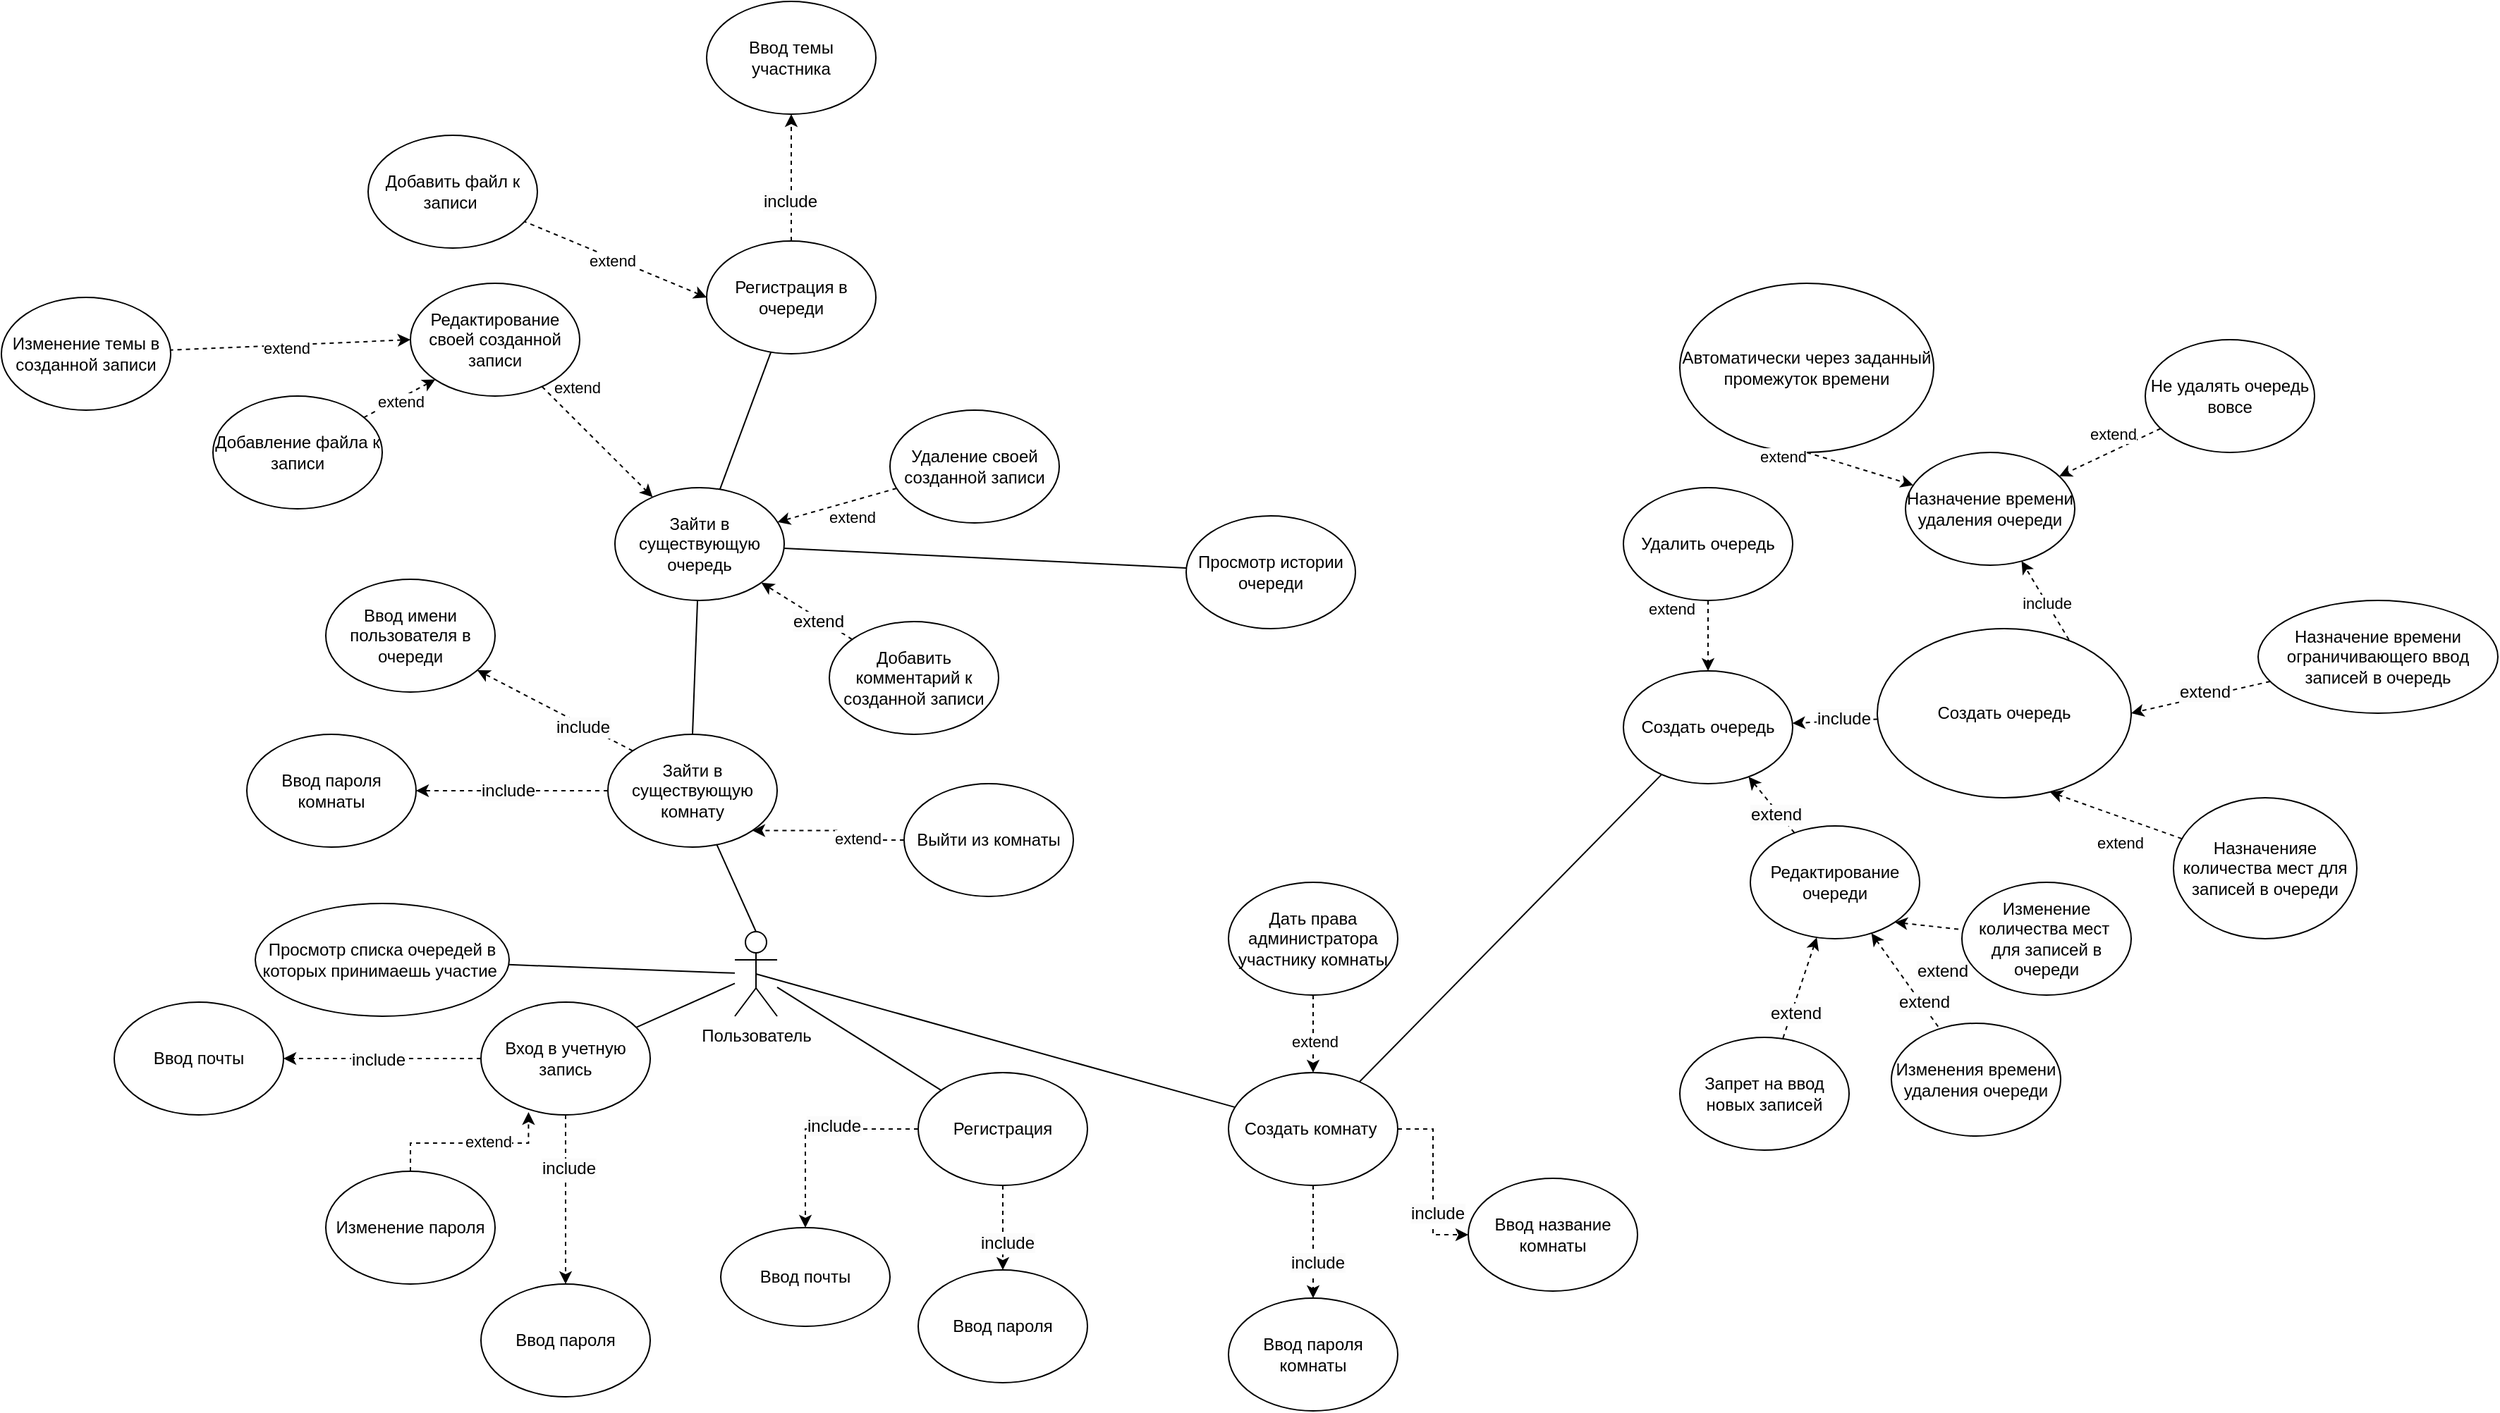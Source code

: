 <mxfile version="24.8.4" pages="2">
  <diagram name="Страница — 1" id="5Qfs2sBs59FR-lnpemvf">
    <mxGraphModel dx="2226" dy="2193" grid="1" gridSize="10" guides="1" tooltips="1" connect="1" arrows="1" fold="1" page="1" pageScale="1" pageWidth="827" pageHeight="1169" math="0" shadow="0">
      <root>
        <mxCell id="0" />
        <mxCell id="1" parent="0" />
        <mxCell id="XSZ275kqjQasvJSihVct-109" value="Пользователь&lt;div&gt;&lt;br&gt;&lt;/div&gt;" style="shape=umlActor;verticalLabelPosition=bottom;verticalAlign=top;html=1;outlineConnect=0;" vertex="1" parent="1">
          <mxGeometry x="770" y="-170" width="30" height="60" as="geometry" />
        </mxCell>
        <mxCell id="XSZ275kqjQasvJSihVct-110" style="edgeStyle=orthogonalEdgeStyle;rounded=0;orthogonalLoop=1;jettySize=auto;html=1;dashed=1;" edge="1" parent="1" source="XSZ275kqjQasvJSihVct-114" target="XSZ275kqjQasvJSihVct-116">
          <mxGeometry relative="1" as="geometry" />
        </mxCell>
        <mxCell id="XSZ275kqjQasvJSihVct-111" value="&lt;span style=&quot;font-size: 12px; text-wrap: wrap; background-color: rgb(251, 251, 251);&quot;&gt;include&lt;/span&gt;" style="edgeLabel;html=1;align=center;verticalAlign=middle;resizable=0;points=[];" vertex="1" connectable="0" parent="XSZ275kqjQasvJSihVct-110">
          <mxGeometry x="0.363" y="3" relative="1" as="geometry">
            <mxPoint as="offset" />
          </mxGeometry>
        </mxCell>
        <mxCell id="XSZ275kqjQasvJSihVct-112" style="edgeStyle=orthogonalEdgeStyle;rounded=0;orthogonalLoop=1;jettySize=auto;html=1;dashed=1;" edge="1" parent="1" source="XSZ275kqjQasvJSihVct-114" target="XSZ275kqjQasvJSihVct-115">
          <mxGeometry relative="1" as="geometry">
            <Array as="points">
              <mxPoint x="820" y="-30" />
            </Array>
          </mxGeometry>
        </mxCell>
        <mxCell id="XSZ275kqjQasvJSihVct-113" value="&lt;span style=&quot;font-size: 12px; text-wrap: wrap; background-color: rgb(251, 251, 251);&quot;&gt;include&lt;/span&gt;" style="edgeLabel;html=1;align=center;verticalAlign=middle;resizable=0;points=[];" vertex="1" connectable="0" parent="XSZ275kqjQasvJSihVct-112">
          <mxGeometry x="-0.193" y="-2" relative="1" as="geometry">
            <mxPoint as="offset" />
          </mxGeometry>
        </mxCell>
        <mxCell id="XSZ275kqjQasvJSihVct-114" value="Регистрация" style="ellipse;whiteSpace=wrap;html=1;" vertex="1" parent="1">
          <mxGeometry x="900" y="-70" width="120" height="80" as="geometry" />
        </mxCell>
        <mxCell id="XSZ275kqjQasvJSihVct-115" value="Ввод почты" style="ellipse;whiteSpace=wrap;html=1;" vertex="1" parent="1">
          <mxGeometry x="760" y="40" width="120" height="70" as="geometry" />
        </mxCell>
        <mxCell id="XSZ275kqjQasvJSihVct-116" value="Ввод пароля" style="ellipse;whiteSpace=wrap;html=1;" vertex="1" parent="1">
          <mxGeometry x="900" y="70" width="120" height="80" as="geometry" />
        </mxCell>
        <mxCell id="XSZ275kqjQasvJSihVct-117" style="edgeStyle=orthogonalEdgeStyle;rounded=0;orthogonalLoop=1;jettySize=auto;html=1;dashed=1;" edge="1" parent="1" source="XSZ275kqjQasvJSihVct-121" target="XSZ275kqjQasvJSihVct-123">
          <mxGeometry relative="1" as="geometry" />
        </mxCell>
        <mxCell id="XSZ275kqjQasvJSihVct-118" value="&lt;span style=&quot;font-size: 12px; text-wrap: wrap; background-color: rgb(251, 251, 251);&quot;&gt;include&lt;/span&gt;" style="edgeLabel;html=1;align=center;verticalAlign=middle;resizable=0;points=[];" vertex="1" connectable="0" parent="XSZ275kqjQasvJSihVct-117">
          <mxGeometry x="-0.377" y="2" relative="1" as="geometry">
            <mxPoint as="offset" />
          </mxGeometry>
        </mxCell>
        <mxCell id="XSZ275kqjQasvJSihVct-119" style="rounded=0;orthogonalLoop=1;jettySize=auto;html=1;dashed=1;" edge="1" parent="1" source="XSZ275kqjQasvJSihVct-121" target="XSZ275kqjQasvJSihVct-122">
          <mxGeometry relative="1" as="geometry" />
        </mxCell>
        <mxCell id="XSZ275kqjQasvJSihVct-120" value="&lt;span style=&quot;font-size: 12px; text-wrap: wrap; background-color: rgb(251, 251, 251);&quot;&gt;include&lt;/span&gt;" style="edgeLabel;html=1;align=center;verticalAlign=middle;resizable=0;points=[];" vertex="1" connectable="0" parent="XSZ275kqjQasvJSihVct-119">
          <mxGeometry x="0.045" y="1" relative="1" as="geometry">
            <mxPoint as="offset" />
          </mxGeometry>
        </mxCell>
        <mxCell id="XSZ275kqjQasvJSihVct-121" value="Вход в учетную запись" style="ellipse;whiteSpace=wrap;html=1;" vertex="1" parent="1">
          <mxGeometry x="590" y="-120" width="120" height="80" as="geometry" />
        </mxCell>
        <mxCell id="XSZ275kqjQasvJSihVct-122" value="Ввод почты" style="ellipse;whiteSpace=wrap;html=1;" vertex="1" parent="1">
          <mxGeometry x="330" y="-120" width="120" height="80" as="geometry" />
        </mxCell>
        <mxCell id="XSZ275kqjQasvJSihVct-123" value="Ввод пароля" style="ellipse;whiteSpace=wrap;html=1;" vertex="1" parent="1">
          <mxGeometry x="590" y="80" width="120" height="80" as="geometry" />
        </mxCell>
        <mxCell id="XSZ275kqjQasvJSihVct-124" value="" style="endArrow=none;html=1;rounded=0;" edge="1" parent="1" source="XSZ275kqjQasvJSihVct-121" target="XSZ275kqjQasvJSihVct-109">
          <mxGeometry width="50" height="50" relative="1" as="geometry">
            <mxPoint x="300" y="170" as="sourcePoint" />
            <mxPoint x="440" y="170" as="targetPoint" />
          </mxGeometry>
        </mxCell>
        <mxCell id="XSZ275kqjQasvJSihVct-125" value="" style="endArrow=none;html=1;rounded=0;" edge="1" parent="1" source="XSZ275kqjQasvJSihVct-114" target="XSZ275kqjQasvJSihVct-109">
          <mxGeometry width="50" height="50" relative="1" as="geometry">
            <mxPoint x="266" y="144" as="sourcePoint" />
            <mxPoint x="380" y="79" as="targetPoint" />
          </mxGeometry>
        </mxCell>
        <mxCell id="XSZ275kqjQasvJSihVct-126" value="Создать очередь" style="ellipse;whiteSpace=wrap;html=1;align=center;" vertex="1" parent="1">
          <mxGeometry x="1580" y="-385" width="180" height="120" as="geometry" />
        </mxCell>
        <mxCell id="XSZ275kqjQasvJSihVct-127" style="rounded=0;orthogonalLoop=1;jettySize=auto;html=1;dashed=1;entryX=0.68;entryY=0.966;entryDx=0;entryDy=0;entryPerimeter=0;" edge="1" parent="1" source="XSZ275kqjQasvJSihVct-129" target="XSZ275kqjQasvJSihVct-126">
          <mxGeometry relative="1" as="geometry" />
        </mxCell>
        <mxCell id="XSZ275kqjQasvJSihVct-128" value="extend" style="edgeLabel;html=1;align=center;verticalAlign=middle;resizable=0;points=[];" vertex="1" connectable="0" parent="XSZ275kqjQasvJSihVct-127">
          <mxGeometry x="-0.041" y="-3" relative="1" as="geometry">
            <mxPoint y="21" as="offset" />
          </mxGeometry>
        </mxCell>
        <mxCell id="XSZ275kqjQasvJSihVct-129" value="Назначенияе количества мест для записей в очереди" style="ellipse;whiteSpace=wrap;html=1;" vertex="1" parent="1">
          <mxGeometry x="1790" y="-265" width="130" height="100" as="geometry" />
        </mxCell>
        <mxCell id="XSZ275kqjQasvJSihVct-130" style="rounded=0;orthogonalLoop=1;jettySize=auto;html=1;dashed=1;endArrow=none;endFill=0;startArrow=classic;startFill=1;exitX=1;exitY=1;exitDx=0;exitDy=0;" edge="1" parent="1" source="XSZ275kqjQasvJSihVct-136" target="XSZ275kqjQasvJSihVct-140">
          <mxGeometry relative="1" as="geometry" />
        </mxCell>
        <mxCell id="XSZ275kqjQasvJSihVct-131" value="&lt;span style=&quot;font-size: 12px; text-wrap: wrap; background-color: rgb(251, 251, 251);&quot;&gt;extend&lt;/span&gt;" style="edgeLabel;html=1;align=center;verticalAlign=middle;resizable=0;points=[];" vertex="1" connectable="0" parent="XSZ275kqjQasvJSihVct-130">
          <mxGeometry x="-0.05" y="2" relative="1" as="geometry">
            <mxPoint x="10" y="34" as="offset" />
          </mxGeometry>
        </mxCell>
        <mxCell id="XSZ275kqjQasvJSihVct-132" style="rounded=0;orthogonalLoop=1;jettySize=auto;html=1;dashed=1;startArrow=classic;startFill=1;endArrow=none;endFill=0;" edge="1" parent="1" source="XSZ275kqjQasvJSihVct-136" target="XSZ275kqjQasvJSihVct-141">
          <mxGeometry relative="1" as="geometry" />
        </mxCell>
        <mxCell id="XSZ275kqjQasvJSihVct-133" value="&lt;span style=&quot;font-size: 12px; text-wrap: wrap; background-color: rgb(251, 251, 251);&quot;&gt;extend&lt;/span&gt;" style="edgeLabel;html=1;align=center;verticalAlign=middle;resizable=0;points=[];" vertex="1" connectable="0" parent="XSZ275kqjQasvJSihVct-132">
          <mxGeometry x="0.465" y="2" relative="1" as="geometry">
            <mxPoint as="offset" />
          </mxGeometry>
        </mxCell>
        <mxCell id="XSZ275kqjQasvJSihVct-134" style="rounded=0;orthogonalLoop=1;jettySize=auto;html=1;dashed=1;" edge="1" parent="1" source="XSZ275kqjQasvJSihVct-136" target="XSZ275kqjQasvJSihVct-188">
          <mxGeometry relative="1" as="geometry">
            <mxPoint x="1583.016" y="-195.473" as="targetPoint" />
          </mxGeometry>
        </mxCell>
        <mxCell id="XSZ275kqjQasvJSihVct-135" value="&lt;span style=&quot;font-size: 12px; text-wrap: wrap; background-color: rgb(251, 251, 251);&quot;&gt;extend&lt;/span&gt;" style="edgeLabel;html=1;align=center;verticalAlign=middle;resizable=0;points=[];" vertex="1" connectable="0" parent="XSZ275kqjQasvJSihVct-134">
          <mxGeometry x="-0.26" y="2" relative="1" as="geometry">
            <mxPoint as="offset" />
          </mxGeometry>
        </mxCell>
        <mxCell id="XSZ275kqjQasvJSihVct-136" value="Редактирование очереди" style="ellipse;whiteSpace=wrap;html=1;" vertex="1" parent="1">
          <mxGeometry x="1490" y="-245" width="120" height="80" as="geometry" />
        </mxCell>
        <mxCell id="XSZ275kqjQasvJSihVct-137" style="edgeStyle=orthogonalEdgeStyle;rounded=0;orthogonalLoop=1;jettySize=auto;html=1;dashed=1;" edge="1" parent="1" source="XSZ275kqjQasvJSihVct-139" target="XSZ275kqjQasvJSihVct-188">
          <mxGeometry relative="1" as="geometry">
            <mxPoint x="1960" y="-320" as="targetPoint" />
          </mxGeometry>
        </mxCell>
        <mxCell id="XSZ275kqjQasvJSihVct-138" value="extend" style="edgeLabel;html=1;align=center;verticalAlign=middle;resizable=0;points=[];" vertex="1" connectable="0" parent="XSZ275kqjQasvJSihVct-137">
          <mxGeometry x="-0.759" relative="1" as="geometry">
            <mxPoint x="-26" as="offset" />
          </mxGeometry>
        </mxCell>
        <mxCell id="XSZ275kqjQasvJSihVct-139" value="Удалить очередь" style="ellipse;whiteSpace=wrap;html=1;" vertex="1" parent="1">
          <mxGeometry x="1400" y="-485" width="120" height="80" as="geometry" />
        </mxCell>
        <mxCell id="XSZ275kqjQasvJSihVct-140" value="Изменение количества мест&amp;nbsp; для записей в очереди" style="ellipse;whiteSpace=wrap;html=1;" vertex="1" parent="1">
          <mxGeometry x="1640" y="-205" width="120" height="80" as="geometry" />
        </mxCell>
        <mxCell id="XSZ275kqjQasvJSihVct-141" value="Запрет на ввод новых записей" style="ellipse;whiteSpace=wrap;html=1;" vertex="1" parent="1">
          <mxGeometry x="1440" y="-95.0" width="120" height="80" as="geometry" />
        </mxCell>
        <mxCell id="XSZ275kqjQasvJSihVct-142" style="rounded=0;orthogonalLoop=1;jettySize=auto;html=1;entryX=1;entryY=0.5;entryDx=0;entryDy=0;dashed=1;" edge="1" parent="1" source="XSZ275kqjQasvJSihVct-144" target="XSZ275kqjQasvJSihVct-126">
          <mxGeometry relative="1" as="geometry" />
        </mxCell>
        <mxCell id="XSZ275kqjQasvJSihVct-143" value="&lt;span style=&quot;font-size: 12px; text-wrap: wrap; background-color: rgb(251, 251, 251);&quot;&gt;extend&lt;/span&gt;" style="edgeLabel;html=1;align=center;verticalAlign=middle;resizable=0;points=[];" vertex="1" connectable="0" parent="XSZ275kqjQasvJSihVct-142">
          <mxGeometry x="-0.028" y="3" relative="1" as="geometry">
            <mxPoint y="-7" as="offset" />
          </mxGeometry>
        </mxCell>
        <mxCell id="XSZ275kqjQasvJSihVct-144" value="Назначение времени ограничивающего ввод записей в очередь" style="ellipse;whiteSpace=wrap;html=1;" vertex="1" parent="1">
          <mxGeometry x="1850" y="-405" width="170" height="80" as="geometry" />
        </mxCell>
        <mxCell id="XSZ275kqjQasvJSihVct-145" style="edgeStyle=orthogonalEdgeStyle;rounded=0;orthogonalLoop=1;jettySize=auto;html=1;dashed=1;entryX=1;entryY=1;entryDx=0;entryDy=0;" edge="1" parent="1" source="XSZ275kqjQasvJSihVct-147" target="XSZ275kqjQasvJSihVct-183">
          <mxGeometry relative="1" as="geometry">
            <mxPoint x="800" y="-475" as="targetPoint" />
            <mxPoint x="860.0" y="-424.923" as="sourcePoint" />
          </mxGeometry>
        </mxCell>
        <mxCell id="XSZ275kqjQasvJSihVct-146" value="extend" style="edgeLabel;html=1;align=center;verticalAlign=middle;resizable=0;points=[];" vertex="1" connectable="0" parent="XSZ275kqjQasvJSihVct-145">
          <mxGeometry x="-0.424" y="-1" relative="1" as="geometry">
            <mxPoint as="offset" />
          </mxGeometry>
        </mxCell>
        <mxCell id="XSZ275kqjQasvJSihVct-147" value="Выйти из комнаты" style="ellipse;whiteSpace=wrap;html=1;" vertex="1" parent="1">
          <mxGeometry x="890" y="-275" width="120" height="80" as="geometry" />
        </mxCell>
        <mxCell id="XSZ275kqjQasvJSihVct-148" value="Просмотр списка очередей в которых принимаешь участие&amp;nbsp;" style="ellipse;whiteSpace=wrap;html=1;" vertex="1" parent="1">
          <mxGeometry x="430" y="-190" width="180" height="80" as="geometry" />
        </mxCell>
        <mxCell id="XSZ275kqjQasvJSihVct-149" value="" style="endArrow=none;html=1;rounded=0;" edge="1" parent="1" source="XSZ275kqjQasvJSihVct-109" target="XSZ275kqjQasvJSihVct-148">
          <mxGeometry width="50" height="50" relative="1" as="geometry">
            <mxPoint x="570" y="-130" as="sourcePoint" />
            <mxPoint x="620" y="-180" as="targetPoint" />
          </mxGeometry>
        </mxCell>
        <mxCell id="XSZ275kqjQasvJSihVct-150" style="rounded=0;orthogonalLoop=1;jettySize=auto;html=1;dashed=1;exitX=0;exitY=0;exitDx=0;exitDy=0;" edge="1" parent="1" source="XSZ275kqjQasvJSihVct-183" target="XSZ275kqjQasvJSihVct-155">
          <mxGeometry relative="1" as="geometry" />
        </mxCell>
        <mxCell id="XSZ275kqjQasvJSihVct-151" value="&lt;span style=&quot;font-size: 12px; text-wrap: wrap; background-color: rgb(251, 251, 251);&quot;&gt;include&lt;/span&gt;" style="edgeLabel;html=1;align=center;verticalAlign=middle;resizable=0;points=[];" vertex="1" connectable="0" parent="XSZ275kqjQasvJSihVct-150">
          <mxGeometry x="-0.364" y="1" relative="1" as="geometry">
            <mxPoint as="offset" />
          </mxGeometry>
        </mxCell>
        <mxCell id="XSZ275kqjQasvJSihVct-152" style="edgeStyle=orthogonalEdgeStyle;rounded=0;orthogonalLoop=1;jettySize=auto;html=1;dashed=1;" edge="1" parent="1" source="XSZ275kqjQasvJSihVct-183" target="XSZ275kqjQasvJSihVct-157">
          <mxGeometry relative="1" as="geometry" />
        </mxCell>
        <mxCell id="XSZ275kqjQasvJSihVct-153" value="&lt;span style=&quot;font-size: 12px; text-wrap: wrap; background-color: rgb(251, 251, 251);&quot;&gt;include&lt;/span&gt;" style="edgeLabel;html=1;align=center;verticalAlign=middle;resizable=0;points=[];" vertex="1" connectable="0" parent="XSZ275kqjQasvJSihVct-152">
          <mxGeometry x="0.05" relative="1" as="geometry">
            <mxPoint as="offset" />
          </mxGeometry>
        </mxCell>
        <mxCell id="XSZ275kqjQasvJSihVct-154" value="Регистрация в очереди" style="ellipse;whiteSpace=wrap;html=1;" vertex="1" parent="1">
          <mxGeometry x="750" y="-660" width="120" height="80" as="geometry" />
        </mxCell>
        <mxCell id="XSZ275kqjQasvJSihVct-155" value="Ввод имени пользователя в очереди" style="ellipse;whiteSpace=wrap;html=1;" vertex="1" parent="1">
          <mxGeometry x="480" y="-420" width="120" height="80" as="geometry" />
        </mxCell>
        <mxCell id="XSZ275kqjQasvJSihVct-156" value="Ввод темы участника" style="ellipse;whiteSpace=wrap;html=1;" vertex="1" parent="1">
          <mxGeometry x="750" y="-830" width="120" height="80" as="geometry" />
        </mxCell>
        <mxCell id="XSZ275kqjQasvJSihVct-157" value="Ввод пароля комнаты" style="ellipse;whiteSpace=wrap;html=1;" vertex="1" parent="1">
          <mxGeometry x="424" y="-310" width="120" height="80" as="geometry" />
        </mxCell>
        <mxCell id="XSZ275kqjQasvJSihVct-158" style="rounded=0;orthogonalLoop=1;jettySize=auto;html=1;dashed=1;" edge="1" parent="1" source="XSZ275kqjQasvJSihVct-160" target="XSZ275kqjQasvJSihVct-212">
          <mxGeometry relative="1" as="geometry">
            <mxPoint x="680" y="-610" as="targetPoint" />
          </mxGeometry>
        </mxCell>
        <mxCell id="XSZ275kqjQasvJSihVct-159" value="extend" style="edgeLabel;html=1;align=center;verticalAlign=middle;resizable=0;points=[];" vertex="1" connectable="0" parent="XSZ275kqjQasvJSihVct-158">
          <mxGeometry x="-0.721" y="-1" relative="1" as="geometry">
            <mxPoint x="14" y="-11" as="offset" />
          </mxGeometry>
        </mxCell>
        <mxCell id="XSZ275kqjQasvJSihVct-160" value="Редактирование своей созданной записи" style="ellipse;whiteSpace=wrap;html=1;" vertex="1" parent="1">
          <mxGeometry x="540" y="-630" width="120" height="80" as="geometry" />
        </mxCell>
        <mxCell id="XSZ275kqjQasvJSihVct-161" style="edgeStyle=orthogonalEdgeStyle;rounded=0;orthogonalLoop=1;jettySize=auto;html=1;dashed=1;entryX=0.281;entryY=0.975;entryDx=0;entryDy=0;entryPerimeter=0;" edge="1" parent="1" source="XSZ275kqjQasvJSihVct-164" target="XSZ275kqjQasvJSihVct-121">
          <mxGeometry relative="1" as="geometry" />
        </mxCell>
        <mxCell id="XSZ275kqjQasvJSihVct-162" value="&lt;span style=&quot;color: rgba(0, 0, 0, 0); font-family: monospace; font-size: 0px; text-align: start; background-color: rgb(251, 251, 251);&quot;&gt;%3CmxGraphModel%3E%3Croot%3E%3CmxCell%20id%3D%220%22%2F%3E%3CmxCell%20id%3D%221%22%20parent%3D%220%22%2F%3E%3CmxCell%20id%3D%222%22%20value%3D%22extend%22%20style%3D%22text%3Bhtml%3D1%3Balign%3Dcenter%3BverticalAlign%3Dmiddle%3BwhiteSpace%3Dwrap%3Brounded%3D0%3B%22%20vertex%3D%221%22%20parent%3D%221%22%3E%3CmxGeometry%20x%3D%22230%22%20y%3D%2220%22%20width%3D%2260%22%20height%3D%2230%22%20as%3D%22geometry%22%2F%3E%3C%2FmxCell%3E%3C%2Froot%3E%3C%2FmxGraphModel%3уч&lt;/span&gt;" style="edgeLabel;html=1;align=center;verticalAlign=middle;resizable=0;points=[];" vertex="1" connectable="0" parent="XSZ275kqjQasvJSihVct-161">
          <mxGeometry x="-0.44" y="5" relative="1" as="geometry">
            <mxPoint as="offset" />
          </mxGeometry>
        </mxCell>
        <mxCell id="XSZ275kqjQasvJSihVct-163" value="extend" style="edgeLabel;html=1;align=center;verticalAlign=middle;resizable=0;points=[];" vertex="1" connectable="0" parent="XSZ275kqjQasvJSihVct-161">
          <mxGeometry x="0.19" y="1" relative="1" as="geometry">
            <mxPoint as="offset" />
          </mxGeometry>
        </mxCell>
        <mxCell id="XSZ275kqjQasvJSihVct-164" value="Изменение пароля" style="ellipse;whiteSpace=wrap;html=1;" vertex="1" parent="1">
          <mxGeometry x="480" width="120" height="80" as="geometry" />
        </mxCell>
        <mxCell id="XSZ275kqjQasvJSihVct-165" value="Назначение времени удаления очереди" style="ellipse;whiteSpace=wrap;html=1;" vertex="1" parent="1">
          <mxGeometry x="1600" y="-510" width="120" height="80" as="geometry" />
        </mxCell>
        <mxCell id="XSZ275kqjQasvJSihVct-166" style="rounded=0;orthogonalLoop=1;jettySize=auto;html=1;dashed=1;exitX=0.755;exitY=0.066;exitDx=0;exitDy=0;exitPerimeter=0;" edge="1" parent="1" source="XSZ275kqjQasvJSihVct-126" target="XSZ275kqjQasvJSihVct-165">
          <mxGeometry relative="1" as="geometry">
            <mxPoint x="1980" y="-290" as="sourcePoint" />
            <mxPoint x="2080" y="-360" as="targetPoint" />
          </mxGeometry>
        </mxCell>
        <mxCell id="XSZ275kqjQasvJSihVct-167" value="include" style="edgeLabel;html=1;align=center;verticalAlign=middle;resizable=0;points=[];" vertex="1" connectable="0" parent="XSZ275kqjQasvJSihVct-166">
          <mxGeometry x="-0.07" relative="1" as="geometry">
            <mxPoint as="offset" />
          </mxGeometry>
        </mxCell>
        <mxCell id="XSZ275kqjQasvJSihVct-168" value="Не удалять очередь&lt;div&gt;вовсе&lt;/div&gt;" style="ellipse;whiteSpace=wrap;html=1;" vertex="1" parent="1">
          <mxGeometry x="1770" y="-590" width="120" height="80" as="geometry" />
        </mxCell>
        <mxCell id="XSZ275kqjQasvJSihVct-169" style="rounded=0;orthogonalLoop=1;jettySize=auto;html=1;dashed=1;" edge="1" parent="1" source="XSZ275kqjQasvJSihVct-168" target="XSZ275kqjQasvJSihVct-165">
          <mxGeometry relative="1" as="geometry">
            <mxPoint x="2200" y="-510" as="targetPoint" />
            <mxPoint x="2200" y="-560" as="sourcePoint" />
          </mxGeometry>
        </mxCell>
        <mxCell id="XSZ275kqjQasvJSihVct-170" value="extend" style="edgeLabel;html=1;align=center;verticalAlign=middle;resizable=0;points=[];" vertex="1" connectable="0" parent="XSZ275kqjQasvJSihVct-169">
          <mxGeometry x="-0.759" relative="1" as="geometry">
            <mxPoint x="-26" as="offset" />
          </mxGeometry>
        </mxCell>
        <mxCell id="XSZ275kqjQasvJSihVct-171" value="Автоматически через заданный промежуток времени" style="ellipse;whiteSpace=wrap;html=1;" vertex="1" parent="1">
          <mxGeometry x="1440" y="-630" width="180" height="120" as="geometry" />
        </mxCell>
        <mxCell id="XSZ275kqjQasvJSihVct-172" style="rounded=0;orthogonalLoop=1;jettySize=auto;html=1;dashed=1;exitX=0.5;exitY=1;exitDx=0;exitDy=0;" edge="1" parent="1" source="XSZ275kqjQasvJSihVct-171" target="XSZ275kqjQasvJSihVct-165">
          <mxGeometry relative="1" as="geometry">
            <mxPoint x="2160" y="-450" as="targetPoint" />
            <mxPoint x="2250" y="-450" as="sourcePoint" />
          </mxGeometry>
        </mxCell>
        <mxCell id="XSZ275kqjQasvJSihVct-173" value="extend" style="edgeLabel;html=1;align=center;verticalAlign=middle;resizable=0;points=[];" vertex="1" connectable="0" parent="XSZ275kqjQasvJSihVct-172">
          <mxGeometry x="-0.759" relative="1" as="geometry">
            <mxPoint x="-26" as="offset" />
          </mxGeometry>
        </mxCell>
        <mxCell id="XSZ275kqjQasvJSihVct-174" value="Изменения времени удаления очереди" style="ellipse;whiteSpace=wrap;html=1;" vertex="1" parent="1">
          <mxGeometry x="1590" y="-105.0" width="120" height="80" as="geometry" />
        </mxCell>
        <mxCell id="XSZ275kqjQasvJSihVct-175" style="rounded=0;orthogonalLoop=1;jettySize=auto;html=1;dashed=1;startArrow=classic;startFill=1;endArrow=none;endFill=0;" edge="1" parent="1" source="XSZ275kqjQasvJSihVct-136" target="XSZ275kqjQasvJSihVct-174">
          <mxGeometry relative="1" as="geometry">
            <mxPoint x="1950" y="-19.52" as="sourcePoint" />
            <mxPoint x="1950" y="90.48" as="targetPoint" />
          </mxGeometry>
        </mxCell>
        <mxCell id="XSZ275kqjQasvJSihVct-176" value="&lt;span style=&quot;font-size: 12px; text-wrap: wrap; background-color: rgb(251, 251, 251);&quot;&gt;extend&lt;/span&gt;" style="edgeLabel;html=1;align=center;verticalAlign=middle;resizable=0;points=[];" vertex="1" connectable="0" parent="XSZ275kqjQasvJSihVct-175">
          <mxGeometry x="0.465" y="2" relative="1" as="geometry">
            <mxPoint as="offset" />
          </mxGeometry>
        </mxCell>
        <mxCell id="XSZ275kqjQasvJSihVct-177" value="Удаление своей созданной записи" style="ellipse;whiteSpace=wrap;html=1;" vertex="1" parent="1">
          <mxGeometry x="880" y="-540" width="120" height="80" as="geometry" />
        </mxCell>
        <mxCell id="XSZ275kqjQasvJSihVct-178" style="rounded=0;orthogonalLoop=1;jettySize=auto;html=1;dashed=1;" edge="1" parent="1" source="XSZ275kqjQasvJSihVct-177" target="XSZ275kqjQasvJSihVct-212">
          <mxGeometry relative="1" as="geometry">
            <mxPoint x="797" y="-607" as="targetPoint" />
            <mxPoint x="880" y="-575" as="sourcePoint" />
          </mxGeometry>
        </mxCell>
        <mxCell id="XSZ275kqjQasvJSihVct-179" value="extend" style="edgeLabel;html=1;align=center;verticalAlign=middle;resizable=0;points=[];" vertex="1" connectable="0" parent="XSZ275kqjQasvJSihVct-178">
          <mxGeometry x="-0.424" y="-1" relative="1" as="geometry">
            <mxPoint x="-7" y="14" as="offset" />
          </mxGeometry>
        </mxCell>
        <mxCell id="XSZ275kqjQasvJSihVct-180" value="Изменение темы в созданной записи" style="ellipse;whiteSpace=wrap;html=1;" vertex="1" parent="1">
          <mxGeometry x="250" y="-620" width="120" height="80" as="geometry" />
        </mxCell>
        <mxCell id="XSZ275kqjQasvJSihVct-181" style="rounded=0;orthogonalLoop=1;jettySize=auto;html=1;dashed=1;startArrow=classic;startFill=1;endArrow=none;endFill=0;" edge="1" parent="1" target="XSZ275kqjQasvJSihVct-180">
          <mxGeometry relative="1" as="geometry">
            <mxPoint x="540" y="-590" as="sourcePoint" />
            <mxPoint x="450.471" y="-551.63" as="targetPoint" />
          </mxGeometry>
        </mxCell>
        <mxCell id="XSZ275kqjQasvJSihVct-182" value="extend" style="edgeLabel;html=1;align=center;verticalAlign=middle;resizable=0;points=[];" vertex="1" connectable="0" parent="XSZ275kqjQasvJSihVct-181">
          <mxGeometry x="0.039" y="2" relative="1" as="geometry">
            <mxPoint as="offset" />
          </mxGeometry>
        </mxCell>
        <mxCell id="XSZ275kqjQasvJSihVct-183" value="Зайти в существующую комнату" style="ellipse;whiteSpace=wrap;html=1;" vertex="1" parent="1">
          <mxGeometry x="680" y="-310" width="120" height="80" as="geometry" />
        </mxCell>
        <mxCell id="XSZ275kqjQasvJSihVct-184" value="" style="endArrow=none;html=1;rounded=0;entryX=0.5;entryY=0;entryDx=0;entryDy=0;entryPerimeter=0;" edge="1" parent="1" source="XSZ275kqjQasvJSihVct-183" target="XSZ275kqjQasvJSihVct-109">
          <mxGeometry width="50" height="50" relative="1" as="geometry">
            <mxPoint x="1131.488" y="-181.146" as="sourcePoint" />
            <mxPoint x="880" y="-200" as="targetPoint" />
          </mxGeometry>
        </mxCell>
        <mxCell id="XSZ275kqjQasvJSihVct-185" value="Добавить файл к записи&amp;nbsp;" style="ellipse;whiteSpace=wrap;html=1;" vertex="1" parent="1">
          <mxGeometry x="510" y="-735" width="120" height="80" as="geometry" />
        </mxCell>
        <mxCell id="XSZ275kqjQasvJSihVct-186" style="rounded=0;orthogonalLoop=1;jettySize=auto;html=1;dashed=1;startArrow=classic;startFill=1;endArrow=none;endFill=0;exitX=0;exitY=0.5;exitDx=0;exitDy=0;" edge="1" parent="1" source="XSZ275kqjQasvJSihVct-154" target="XSZ275kqjQasvJSihVct-185">
          <mxGeometry relative="1" as="geometry">
            <mxPoint x="755" y="-675" as="sourcePoint" />
            <mxPoint x="710" y="-765" as="targetPoint" />
          </mxGeometry>
        </mxCell>
        <mxCell id="XSZ275kqjQasvJSihVct-187" value="extend" style="edgeLabel;html=1;align=center;verticalAlign=middle;resizable=0;points=[];" vertex="1" connectable="0" parent="XSZ275kqjQasvJSihVct-186">
          <mxGeometry x="0.039" y="2" relative="1" as="geometry">
            <mxPoint as="offset" />
          </mxGeometry>
        </mxCell>
        <mxCell id="XSZ275kqjQasvJSihVct-188" value="Создать очередь" style="ellipse;whiteSpace=wrap;html=1;" vertex="1" parent="1">
          <mxGeometry x="1400" y="-355" width="120" height="80" as="geometry" />
        </mxCell>
        <mxCell id="XSZ275kqjQasvJSihVct-189" style="rounded=0;orthogonalLoop=1;jettySize=auto;html=1;dashed=1;" edge="1" parent="1" source="XSZ275kqjQasvJSihVct-126" target="XSZ275kqjQasvJSihVct-188">
          <mxGeometry relative="1" as="geometry">
            <mxPoint x="1230" y="-185" as="sourcePoint" />
            <mxPoint x="1150" y="-115" as="targetPoint" />
          </mxGeometry>
        </mxCell>
        <mxCell id="XSZ275kqjQasvJSihVct-190" value="&lt;span style=&quot;font-size: 12px; text-wrap: wrap; background-color: rgb(251, 251, 251);&quot;&gt;include&lt;/span&gt;" style="edgeLabel;html=1;align=center;verticalAlign=middle;resizable=0;points=[];" vertex="1" connectable="0" parent="XSZ275kqjQasvJSihVct-189">
          <mxGeometry x="-0.193" y="-2" relative="1" as="geometry">
            <mxPoint as="offset" />
          </mxGeometry>
        </mxCell>
        <mxCell id="XSZ275kqjQasvJSihVct-191" value="Добавить комментарий к созданной записи" style="ellipse;whiteSpace=wrap;html=1;" vertex="1" parent="1">
          <mxGeometry x="837" y="-390" width="120" height="80" as="geometry" />
        </mxCell>
        <mxCell id="XSZ275kqjQasvJSihVct-192" style="rounded=0;orthogonalLoop=1;jettySize=auto;html=1;dashed=1;" edge="1" parent="1" source="XSZ275kqjQasvJSihVct-191" target="XSZ275kqjQasvJSihVct-212">
          <mxGeometry relative="1" as="geometry">
            <mxPoint x="1240" y="-240" as="targetPoint" />
            <mxPoint x="1607" y="-144" as="sourcePoint" />
          </mxGeometry>
        </mxCell>
        <mxCell id="XSZ275kqjQasvJSihVct-193" value="&lt;span style=&quot;font-size: 12px; text-wrap: wrap; background-color: rgb(251, 251, 251);&quot;&gt;extend&lt;/span&gt;" style="edgeLabel;html=1;align=center;verticalAlign=middle;resizable=0;points=[];" vertex="1" connectable="0" parent="XSZ275kqjQasvJSihVct-192">
          <mxGeometry x="-0.26" y="2" relative="1" as="geometry">
            <mxPoint as="offset" />
          </mxGeometry>
        </mxCell>
        <mxCell id="XSZ275kqjQasvJSihVct-194" value="Добавление файла к записи" style="ellipse;whiteSpace=wrap;html=1;" vertex="1" parent="1">
          <mxGeometry x="400" y="-550" width="120" height="80" as="geometry" />
        </mxCell>
        <mxCell id="XSZ275kqjQasvJSihVct-195" style="rounded=0;orthogonalLoop=1;jettySize=auto;html=1;dashed=1;startArrow=classic;startFill=1;endArrow=none;endFill=0;exitX=0;exitY=1;exitDx=0;exitDy=0;" edge="1" parent="1" source="XSZ275kqjQasvJSihVct-160" target="XSZ275kqjQasvJSihVct-194">
          <mxGeometry relative="1" as="geometry">
            <mxPoint x="550" y="-580" as="sourcePoint" />
            <mxPoint x="380" y="-572" as="targetPoint" />
          </mxGeometry>
        </mxCell>
        <mxCell id="XSZ275kqjQasvJSihVct-196" value="extend" style="edgeLabel;html=1;align=center;verticalAlign=middle;resizable=0;points=[];" vertex="1" connectable="0" parent="XSZ275kqjQasvJSihVct-195">
          <mxGeometry x="0.039" y="2" relative="1" as="geometry">
            <mxPoint as="offset" />
          </mxGeometry>
        </mxCell>
        <mxCell id="XSZ275kqjQasvJSihVct-197" value="Просмотр истории очереди" style="ellipse;whiteSpace=wrap;html=1;" vertex="1" parent="1">
          <mxGeometry x="1090" y="-465" width="120" height="80" as="geometry" />
        </mxCell>
        <mxCell id="XSZ275kqjQasvJSihVct-198" value="" style="endArrow=none;html=1;rounded=0;" edge="1" parent="1" source="XSZ275kqjQasvJSihVct-212" target="XSZ275kqjQasvJSihVct-197">
          <mxGeometry width="50" height="50" relative="1" as="geometry">
            <mxPoint x="766" y="-310" as="sourcePoint" />
            <mxPoint x="795" y="-140" as="targetPoint" />
          </mxGeometry>
        </mxCell>
        <mxCell id="XSZ275kqjQasvJSihVct-199" value="" style="endArrow=none;html=1;rounded=0;exitX=0.5;exitY=0.5;exitDx=0;exitDy=0;exitPerimeter=0;" edge="1" parent="1" source="XSZ275kqjQasvJSihVct-109" target="XSZ275kqjQasvJSihVct-200">
          <mxGeometry width="50" height="50" relative="1" as="geometry">
            <mxPoint x="1130" y="-120" as="sourcePoint" />
            <mxPoint x="1180" y="-170" as="targetPoint" />
          </mxGeometry>
        </mxCell>
        <mxCell id="XSZ275kqjQasvJSihVct-200" value="Cоздать комнату&amp;nbsp;" style="ellipse;whiteSpace=wrap;html=1;" vertex="1" parent="1">
          <mxGeometry x="1120" y="-70" width="120" height="80" as="geometry" />
        </mxCell>
        <mxCell id="XSZ275kqjQasvJSihVct-201" style="edgeStyle=orthogonalEdgeStyle;rounded=0;orthogonalLoop=1;jettySize=auto;html=1;dashed=1;" edge="1" parent="1" source="XSZ275kqjQasvJSihVct-200" target="XSZ275kqjQasvJSihVct-203">
          <mxGeometry relative="1" as="geometry">
            <mxPoint x="1150.0" y="10" as="sourcePoint" />
          </mxGeometry>
        </mxCell>
        <mxCell id="XSZ275kqjQasvJSihVct-202" value="&lt;span style=&quot;font-size: 12px; text-wrap: wrap; background-color: rgb(251, 251, 251);&quot;&gt;include&lt;/span&gt;" style="edgeLabel;html=1;align=center;verticalAlign=middle;resizable=0;points=[];" vertex="1" connectable="0" parent="XSZ275kqjQasvJSihVct-201">
          <mxGeometry x="0.363" y="3" relative="1" as="geometry">
            <mxPoint as="offset" />
          </mxGeometry>
        </mxCell>
        <mxCell id="XSZ275kqjQasvJSihVct-203" value="Ввод пароля комнаты" style="ellipse;whiteSpace=wrap;html=1;" vertex="1" parent="1">
          <mxGeometry x="1120" y="90" width="120" height="80" as="geometry" />
        </mxCell>
        <mxCell id="XSZ275kqjQasvJSihVct-204" value="Ввод название комнаты" style="ellipse;whiteSpace=wrap;html=1;" vertex="1" parent="1">
          <mxGeometry x="1290" y="5" width="120" height="80" as="geometry" />
        </mxCell>
        <mxCell id="XSZ275kqjQasvJSihVct-205" style="edgeStyle=orthogonalEdgeStyle;rounded=0;orthogonalLoop=1;jettySize=auto;html=1;dashed=1;" edge="1" parent="1" source="XSZ275kqjQasvJSihVct-200" target="XSZ275kqjQasvJSihVct-204">
          <mxGeometry relative="1" as="geometry">
            <mxPoint x="1190" y="20" as="sourcePoint" />
            <mxPoint x="1190" y="100" as="targetPoint" />
          </mxGeometry>
        </mxCell>
        <mxCell id="XSZ275kqjQasvJSihVct-206" value="&lt;span style=&quot;font-size: 12px; text-wrap: wrap; background-color: rgb(251, 251, 251);&quot;&gt;include&lt;/span&gt;" style="edgeLabel;html=1;align=center;verticalAlign=middle;resizable=0;points=[];" vertex="1" connectable="0" parent="XSZ275kqjQasvJSihVct-205">
          <mxGeometry x="0.363" y="3" relative="1" as="geometry">
            <mxPoint as="offset" />
          </mxGeometry>
        </mxCell>
        <mxCell id="XSZ275kqjQasvJSihVct-207" style="edgeStyle=orthogonalEdgeStyle;rounded=0;orthogonalLoop=1;jettySize=auto;html=1;dashed=1;" edge="1" parent="1" source="XSZ275kqjQasvJSihVct-210" target="XSZ275kqjQasvJSihVct-200">
          <mxGeometry relative="1" as="geometry">
            <mxPoint x="1380" y="-145" as="sourcePoint" />
            <mxPoint x="644" y="93" as="targetPoint" />
          </mxGeometry>
        </mxCell>
        <mxCell id="XSZ275kqjQasvJSihVct-208" value="&lt;span style=&quot;color: rgba(0, 0, 0, 0); font-family: monospace; font-size: 0px; text-align: start; background-color: rgb(251, 251, 251);&quot;&gt;%3CmxGraphModel%3E%3Croot%3E%3CmxCell%20id%3D%220%22%2F%3E%3CmxCell%20id%3D%221%22%20parent%3D%220%22%2F%3E%3CmxCell%20id%3D%222%22%20value%3D%22extend%22%20style%3D%22text%3Bhtml%3D1%3Balign%3Dcenter%3BverticalAlign%3Dmiddle%3BwhiteSpace%3Dwrap%3Brounded%3D0%3B%22%20vertex%3D%221%22%20parent%3D%221%22%3E%3CmxGeometry%20x%3D%22230%22%20y%3D%2220%22%20width%3D%2260%22%20height%3D%2230%22%20as%3D%22geometry%22%2F%3E%3C%2FmxCell%3E%3C%2Froot%3E%3C%2FmxGraphModel%3уч&lt;/span&gt;" style="edgeLabel;html=1;align=center;verticalAlign=middle;resizable=0;points=[];" vertex="1" connectable="0" parent="XSZ275kqjQasvJSihVct-207">
          <mxGeometry x="-0.44" y="5" relative="1" as="geometry">
            <mxPoint as="offset" />
          </mxGeometry>
        </mxCell>
        <mxCell id="XSZ275kqjQasvJSihVct-209" value="extend" style="edgeLabel;html=1;align=center;verticalAlign=middle;resizable=0;points=[];" vertex="1" connectable="0" parent="XSZ275kqjQasvJSihVct-207">
          <mxGeometry x="0.19" y="1" relative="1" as="geometry">
            <mxPoint as="offset" />
          </mxGeometry>
        </mxCell>
        <mxCell id="XSZ275kqjQasvJSihVct-210" value="Дать права администратора участнику комнаты" style="ellipse;whiteSpace=wrap;html=1;" vertex="1" parent="1">
          <mxGeometry x="1120" y="-205" width="120" height="80" as="geometry" />
        </mxCell>
        <mxCell id="XSZ275kqjQasvJSihVct-211" value="" style="endArrow=none;html=1;rounded=0;" edge="1" parent="1" source="XSZ275kqjQasvJSihVct-200" target="XSZ275kqjQasvJSihVct-188">
          <mxGeometry width="50" height="50" relative="1" as="geometry">
            <mxPoint x="1420" y="-250" as="sourcePoint" />
            <mxPoint x="1470" y="-300" as="targetPoint" />
          </mxGeometry>
        </mxCell>
        <mxCell id="XSZ275kqjQasvJSihVct-212" value="Зайти в существующую очередь" style="ellipse;whiteSpace=wrap;html=1;" vertex="1" parent="1">
          <mxGeometry x="685" y="-485" width="120" height="80" as="geometry" />
        </mxCell>
        <mxCell id="XSZ275kqjQasvJSihVct-213" value="" style="endArrow=none;html=1;rounded=0;" edge="1" parent="1" source="XSZ275kqjQasvJSihVct-212" target="XSZ275kqjQasvJSihVct-154">
          <mxGeometry width="50" height="50" relative="1" as="geometry">
            <mxPoint x="800" y="-380" as="sourcePoint" />
            <mxPoint x="850" y="-430" as="targetPoint" />
          </mxGeometry>
        </mxCell>
        <mxCell id="XSZ275kqjQasvJSihVct-214" value="" style="endArrow=none;html=1;rounded=0;exitX=0.5;exitY=0;exitDx=0;exitDy=0;" edge="1" parent="1" source="XSZ275kqjQasvJSihVct-183" target="XSZ275kqjQasvJSihVct-212">
          <mxGeometry width="50" height="50" relative="1" as="geometry">
            <mxPoint x="800" y="-380" as="sourcePoint" />
            <mxPoint x="850" y="-430" as="targetPoint" />
          </mxGeometry>
        </mxCell>
        <mxCell id="XSZ275kqjQasvJSihVct-215" style="rounded=0;orthogonalLoop=1;jettySize=auto;html=1;dashed=1;" edge="1" parent="1" source="XSZ275kqjQasvJSihVct-154" target="XSZ275kqjQasvJSihVct-156">
          <mxGeometry relative="1" as="geometry">
            <mxPoint x="1041" y="-630" as="sourcePoint" />
            <mxPoint x="930" y="-687" as="targetPoint" />
          </mxGeometry>
        </mxCell>
        <mxCell id="XSZ275kqjQasvJSihVct-216" value="&lt;span style=&quot;font-size: 12px; text-wrap: wrap; background-color: rgb(251, 251, 251);&quot;&gt;include&lt;/span&gt;" style="edgeLabel;html=1;align=center;verticalAlign=middle;resizable=0;points=[];" vertex="1" connectable="0" parent="XSZ275kqjQasvJSihVct-215">
          <mxGeometry x="-0.364" y="1" relative="1" as="geometry">
            <mxPoint as="offset" />
          </mxGeometry>
        </mxCell>
      </root>
    </mxGraphModel>
  </diagram>
  <diagram id="jlWiyzkPIiBfPKEw7m2h" name="Страница — 2">
    <mxGraphModel dx="2783" dy="1280" grid="1" gridSize="10" guides="1" tooltips="1" connect="1" arrows="1" fold="1" page="1" pageScale="1" pageWidth="827" pageHeight="1169" math="0" shadow="0">
      <root>
        <mxCell id="0" />
        <mxCell id="1" parent="0" />
      </root>
    </mxGraphModel>
  </diagram>
</mxfile>
